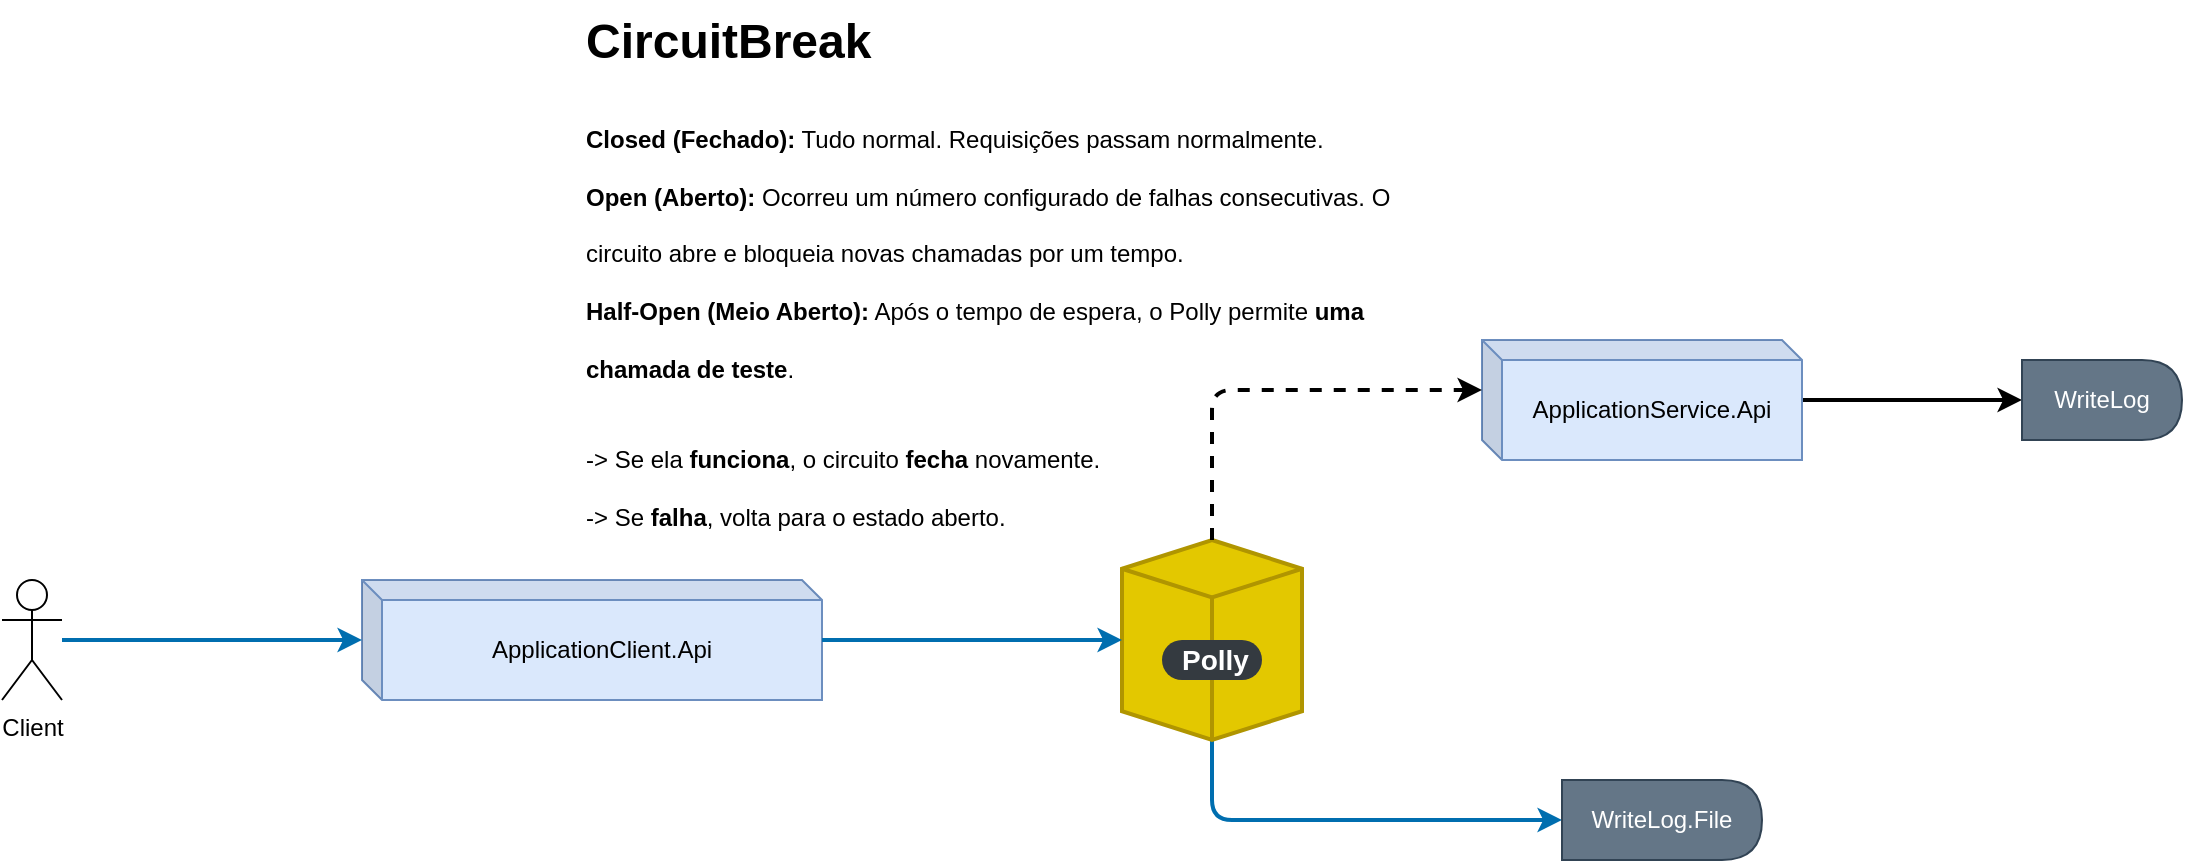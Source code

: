 <mxfile>
    <diagram id="N6M8HGbanvwanJiqkKCu" name="Page-1">
        <mxGraphModel dx="1059" dy="626" grid="1" gridSize="10" guides="1" tooltips="1" connect="1" arrows="1" fold="1" page="1" pageScale="1" pageWidth="850" pageHeight="1100" math="0" shadow="0">
            <root>
                <mxCell id="0"/>
                <mxCell id="1" parent="0"/>
                <mxCell id="2" value="ApplicationClient.Api" style="shape=cube;whiteSpace=wrap;html=1;boundedLbl=1;backgroundOutline=1;darkOpacity=0.05;darkOpacity2=0.1;size=10;fillColor=#dae8fc;strokeColor=#6c8ebf;" vertex="1" parent="1">
                    <mxGeometry x="260" y="310" width="230" height="60" as="geometry"/>
                </mxCell>
                <mxCell id="4" style="edgeStyle=none;html=1;fillColor=#1ba1e2;strokeColor=#006EAF;strokeWidth=2;" edge="1" parent="1" source="3" target="2">
                    <mxGeometry relative="1" as="geometry"/>
                </mxCell>
                <mxCell id="3" value="Client" style="shape=umlActor;verticalLabelPosition=bottom;verticalAlign=top;html=1;outlineConnect=0;" vertex="1" parent="1">
                    <mxGeometry x="80" y="310" width="30" height="60" as="geometry"/>
                </mxCell>
                <mxCell id="19" style="edgeStyle=none;html=1;strokeWidth=2;" edge="1" parent="1" source="5" target="18">
                    <mxGeometry relative="1" as="geometry"/>
                </mxCell>
                <mxCell id="5" value="ApplicationService.Api" style="shape=cube;whiteSpace=wrap;html=1;boundedLbl=1;backgroundOutline=1;darkOpacity=0.05;darkOpacity2=0.1;size=10;fillColor=#dae8fc;strokeColor=#6c8ebf;" vertex="1" parent="1">
                    <mxGeometry x="820" y="190" width="160" height="60" as="geometry"/>
                </mxCell>
                <mxCell id="21" style="edgeStyle=none;html=1;fillColor=#1ba1e2;strokeColor=#006EAF;strokeWidth=2;" edge="1" parent="1" source="11" target="20">
                    <mxGeometry relative="1" as="geometry">
                        <Array as="points">
                            <mxPoint x="685" y="430"/>
                        </Array>
                    </mxGeometry>
                </mxCell>
                <mxCell id="11" value="" style="html=1;whiteSpace=wrap;shape=isoCube2;backgroundOutline=1;isoAngle=10.085;fillColor=#e3c800;fontColor=#000000;strokeColor=#B09500;strokeWidth=2;" vertex="1" parent="1">
                    <mxGeometry x="640" y="290" width="90" height="100" as="geometry"/>
                </mxCell>
                <mxCell id="12" style="edgeStyle=none;html=1;entryX=0;entryY=0.5;entryDx=0;entryDy=0;entryPerimeter=0;fillColor=#1ba1e2;strokeColor=#006EAF;strokeWidth=2;" edge="1" parent="1" source="2" target="11">
                    <mxGeometry relative="1" as="geometry"/>
                </mxCell>
                <mxCell id="13" style="edgeStyle=none;html=1;entryX=0;entryY=0;entryDx=0;entryDy=25;entryPerimeter=0;strokeWidth=2;dashed=1;" edge="1" parent="1" source="11" target="5">
                    <mxGeometry relative="1" as="geometry">
                        <Array as="points">
                            <mxPoint x="685" y="215"/>
                        </Array>
                    </mxGeometry>
                </mxCell>
                <mxCell id="15" value="Polly" style="rounded=1;whiteSpace=wrap;html=1;arcSize=50;strokeColor=none;strokeWidth=1;fillColor=#343A40;fontColor=#ffffff;whiteSpace=wrap;align=left;verticalAlign=middle;spacingLeft=0;fontStyle=1;fontSize=14;spacing=10;" vertex="1" parent="1">
                    <mxGeometry x="660" y="340" width="50" height="20" as="geometry"/>
                </mxCell>
                <mxCell id="17" value="&lt;h1 style=&quot;margin-top: 0px;&quot;&gt;CircuitBreak&lt;/h1&gt;&lt;h1 style=&quot;margin-top: 0px;&quot;&gt;&lt;strong style=&quot;background-color: transparent; font-size: 12px;&quot; data-end=&quot;694&quot; data-start=&quot;673&quot;&gt;Closed (Fechado):&lt;/strong&gt;&lt;span style=&quot;background-color: transparent; font-size: 12px;&quot;&gt;&lt;span style=&quot;font-weight: normal;&quot;&gt; Tudo normal. Requisições passam normalmente.&lt;/span&gt;&lt;span style=&quot;font-weight: 400;&quot;&gt;&lt;br&gt;&lt;/span&gt;&lt;/span&gt;&lt;strong style=&quot;background-color: transparent; font-size: 12px;&quot; data-end=&quot;761&quot; data-start=&quot;743&quot;&gt;Open (Aberto):&lt;/strong&gt;&lt;span style=&quot;background-color: transparent; font-size: 12px;&quot;&gt;&lt;span style=&quot;font-weight: normal;&quot;&gt; Ocorreu um número configurado de falhas consecutivas. O circuito abre e bloqueia novas chamadas por um tempo.&lt;/span&gt;&lt;span style=&quot;font-weight: 400;&quot;&gt;&lt;br&gt;&lt;/span&gt;&lt;/span&gt;&lt;strong style=&quot;background-color: transparent; font-size: 12px;&quot; data-end=&quot;903&quot; data-start=&quot;875&quot;&gt;Half-Open (Meio Aberto):&lt;/strong&gt;&lt;span style=&quot;background-color: transparent; font-size: 12px; font-weight: normal;&quot;&gt; Após o tempo de espera, o Polly permite &lt;/span&gt;&lt;strong style=&quot;background-color: transparent; font-size: 12px;&quot; data-end=&quot;968&quot; data-start=&quot;944&quot;&gt;uma chamada de teste&lt;/strong&gt;&lt;span style=&quot;background-color: transparent; font-size: 12px; font-weight: normal;&quot;&gt;.&lt;/span&gt;&lt;/h1&gt;&lt;h1 style=&quot;margin-top: 0px;&quot;&gt;&lt;span style=&quot;background-color: transparent; font-size: 12px; font-weight: normal;&quot;&gt;-&amp;gt; Se ela &lt;/span&gt;&lt;strong style=&quot;background-color: transparent; font-size: 12px;&quot; data-end=&quot;996&quot; data-start=&quot;984&quot;&gt;funciona&lt;/strong&gt;&lt;span style=&quot;background-color: transparent; font-size: 12px; font-weight: normal;&quot;&gt;, o circuito &lt;/span&gt;&lt;strong style=&quot;background-color: transparent; font-size: 12px;&quot; data-end=&quot;1018&quot; data-start=&quot;1009&quot;&gt;fecha&lt;/strong&gt;&lt;span style=&quot;background-color: transparent; font-size: 12px; font-weight: normal;&quot;&gt; novamente.&lt;br&gt;&lt;/span&gt;&lt;span style=&quot;background-color: transparent; font-size: 12px; font-weight: normal;&quot;&gt;-&amp;gt; Se &lt;/span&gt;&lt;strong style=&quot;background-color: transparent; font-size: 12px;&quot; data-end=&quot;1049&quot; data-start=&quot;1040&quot;&gt;falha&lt;/strong&gt;&lt;span style=&quot;background-color: transparent; font-size: 12px; font-weight: normal;&quot;&gt;, volta para o estado aberto.&lt;/span&gt;&lt;/h1&gt;" style="text;html=1;whiteSpace=wrap;overflow=hidden;rounded=0;" vertex="1" parent="1">
                    <mxGeometry x="370" y="20" width="445" height="270" as="geometry"/>
                </mxCell>
                <mxCell id="18" value="WriteLog" style="shape=display;whiteSpace=wrap;html=1;size=0;fillColor=#647687;fontColor=#ffffff;strokeColor=#314354;" vertex="1" parent="1">
                    <mxGeometry x="1090" y="200" width="80" height="40" as="geometry"/>
                </mxCell>
                <mxCell id="20" value="WriteLog.File" style="shape=display;whiteSpace=wrap;html=1;size=0;fillColor=#647687;fontColor=#ffffff;strokeColor=#314354;" vertex="1" parent="1">
                    <mxGeometry x="860" y="410" width="100" height="40" as="geometry"/>
                </mxCell>
            </root>
        </mxGraphModel>
    </diagram>
</mxfile>